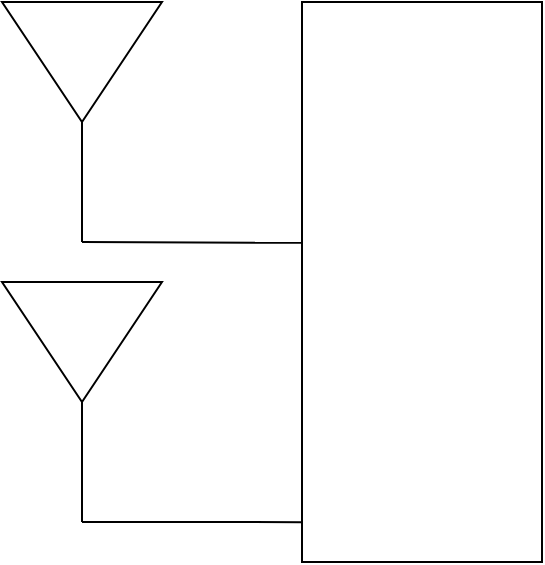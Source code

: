 <mxfile version="22.0.3" type="device">
  <diagram name="Page-1" id="IqZK3RsD9cB4-a9X9bex">
    <mxGraphModel dx="1368" dy="1180" grid="1" gridSize="10" guides="1" tooltips="1" connect="1" arrows="1" fold="1" page="1" pageScale="1" pageWidth="3300" pageHeight="4681" math="0" shadow="0">
      <root>
        <mxCell id="0" />
        <mxCell id="1" parent="0" />
        <mxCell id="tseYdGMojbhwUWToidP0-1" value="" style="rounded=0;whiteSpace=wrap;html=1;" parent="1" vertex="1">
          <mxGeometry x="720" y="280" width="120" height="280" as="geometry" />
        </mxCell>
        <mxCell id="tseYdGMojbhwUWToidP0-2" value="" style="triangle;whiteSpace=wrap;html=1;direction=south;" parent="1" vertex="1">
          <mxGeometry x="570" y="280" width="80" height="60" as="geometry" />
        </mxCell>
        <mxCell id="tseYdGMojbhwUWToidP0-3" value="" style="endArrow=none;html=1;rounded=0;entryX=1;entryY=0.5;entryDx=0;entryDy=0;" parent="1" target="tseYdGMojbhwUWToidP0-2" edge="1">
          <mxGeometry width="50" height="50" relative="1" as="geometry">
            <mxPoint x="610" y="400" as="sourcePoint" />
            <mxPoint x="1040" y="580" as="targetPoint" />
          </mxGeometry>
        </mxCell>
        <mxCell id="tseYdGMojbhwUWToidP0-4" value="" style="endArrow=none;html=1;rounded=0;entryX=-0.004;entryY=0.43;entryDx=0;entryDy=0;entryPerimeter=0;" parent="1" target="tseYdGMojbhwUWToidP0-1" edge="1">
          <mxGeometry width="50" height="50" relative="1" as="geometry">
            <mxPoint x="610" y="400" as="sourcePoint" />
            <mxPoint x="680" y="370" as="targetPoint" />
          </mxGeometry>
        </mxCell>
        <mxCell id="tseYdGMojbhwUWToidP0-8" value="" style="triangle;whiteSpace=wrap;html=1;direction=south;" parent="1" vertex="1">
          <mxGeometry x="570" y="420" width="80" height="60" as="geometry" />
        </mxCell>
        <mxCell id="tseYdGMojbhwUWToidP0-9" value="" style="endArrow=none;html=1;rounded=0;entryX=1;entryY=0.5;entryDx=0;entryDy=0;" parent="1" target="tseYdGMojbhwUWToidP0-8" edge="1">
          <mxGeometry width="50" height="50" relative="1" as="geometry">
            <mxPoint x="610" y="540" as="sourcePoint" />
            <mxPoint x="1040" y="720" as="targetPoint" />
          </mxGeometry>
        </mxCell>
        <mxCell id="tseYdGMojbhwUWToidP0-10" value="" style="endArrow=none;html=1;rounded=0;entryX=0;entryY=0.929;entryDx=0;entryDy=0;entryPerimeter=0;" parent="1" target="tseYdGMojbhwUWToidP0-1" edge="1">
          <mxGeometry width="50" height="50" relative="1" as="geometry">
            <mxPoint x="610" y="540" as="sourcePoint" />
            <mxPoint x="710" y="540" as="targetPoint" />
            <Array as="points">
              <mxPoint x="680" y="540" />
            </Array>
          </mxGeometry>
        </mxCell>
      </root>
    </mxGraphModel>
  </diagram>
</mxfile>
